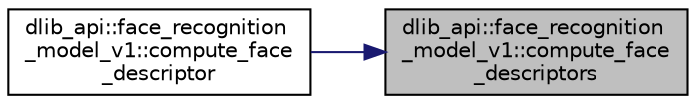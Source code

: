 digraph "dlib_api::face_recognition_model_v1::compute_face_descriptors"
{
 // LATEX_PDF_SIZE
  edge [fontname="Helvetica",fontsize="10",labelfontname="Helvetica",labelfontsize="10"];
  node [fontname="Helvetica",fontsize="10",shape=record];
  rankdir="RL";
  Node1 [label="dlib_api::face_recognition\l_model_v1::compute_face\l_descriptors",height=0.2,width=0.4,color="black", fillcolor="grey75", style="filled", fontcolor="black",tooltip=" "];
  Node1 -> Node2 [dir="back",color="midnightblue",fontsize="10",style="solid",fontname="Helvetica"];
  Node2 [label="dlib_api::face_recognition\l_model_v1::compute_face\l_descriptor",height=0.2,width=0.4,color="black", fillcolor="white", style="filled",URL="$classdlib__api_1_1face__recognition__model__v1.html#af2b8679711b6350b830defa229e3b0ce",tooltip=" "];
}

